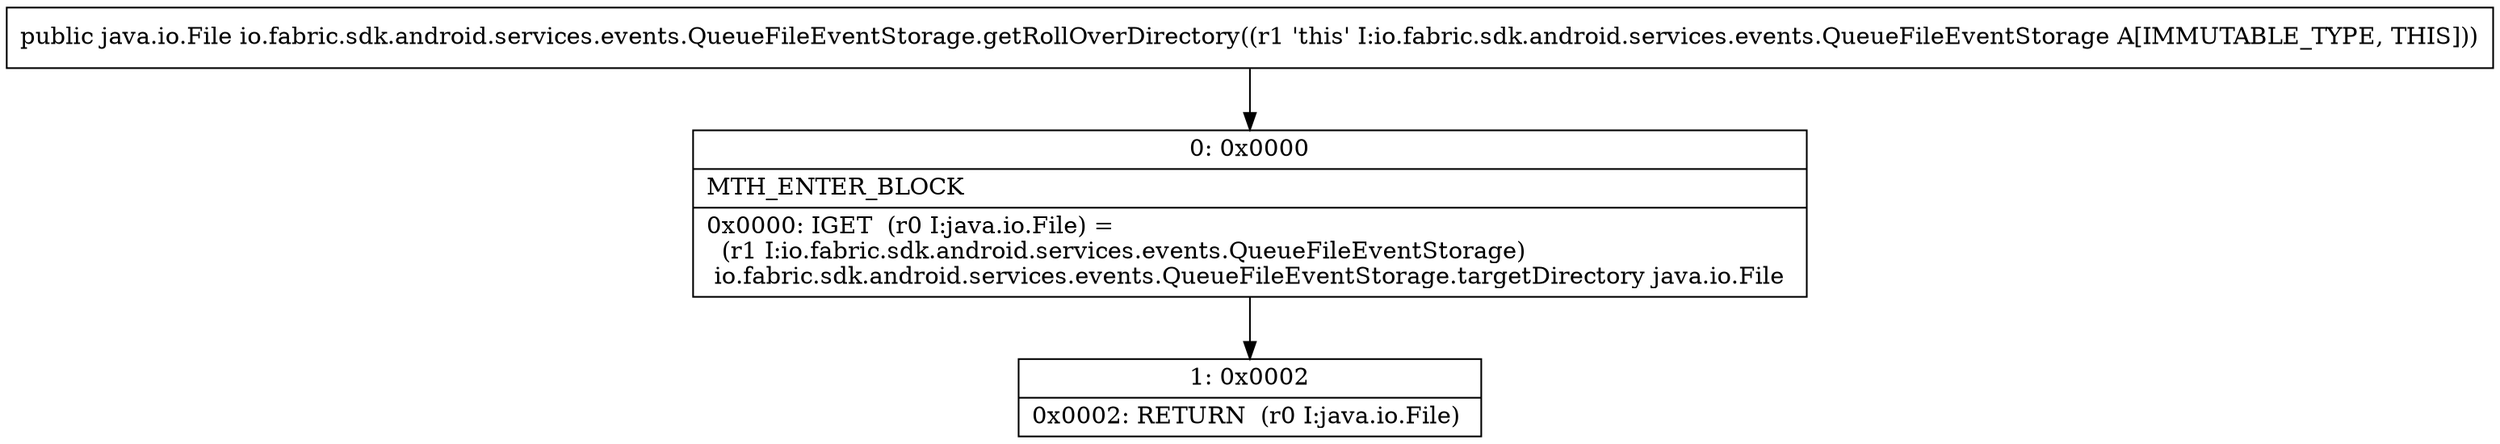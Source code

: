 digraph "CFG forio.fabric.sdk.android.services.events.QueueFileEventStorage.getRollOverDirectory()Ljava\/io\/File;" {
Node_0 [shape=record,label="{0\:\ 0x0000|MTH_ENTER_BLOCK\l|0x0000: IGET  (r0 I:java.io.File) = \l  (r1 I:io.fabric.sdk.android.services.events.QueueFileEventStorage)\l io.fabric.sdk.android.services.events.QueueFileEventStorage.targetDirectory java.io.File \l}"];
Node_1 [shape=record,label="{1\:\ 0x0002|0x0002: RETURN  (r0 I:java.io.File) \l}"];
MethodNode[shape=record,label="{public java.io.File io.fabric.sdk.android.services.events.QueueFileEventStorage.getRollOverDirectory((r1 'this' I:io.fabric.sdk.android.services.events.QueueFileEventStorage A[IMMUTABLE_TYPE, THIS])) }"];
MethodNode -> Node_0;
Node_0 -> Node_1;
}

